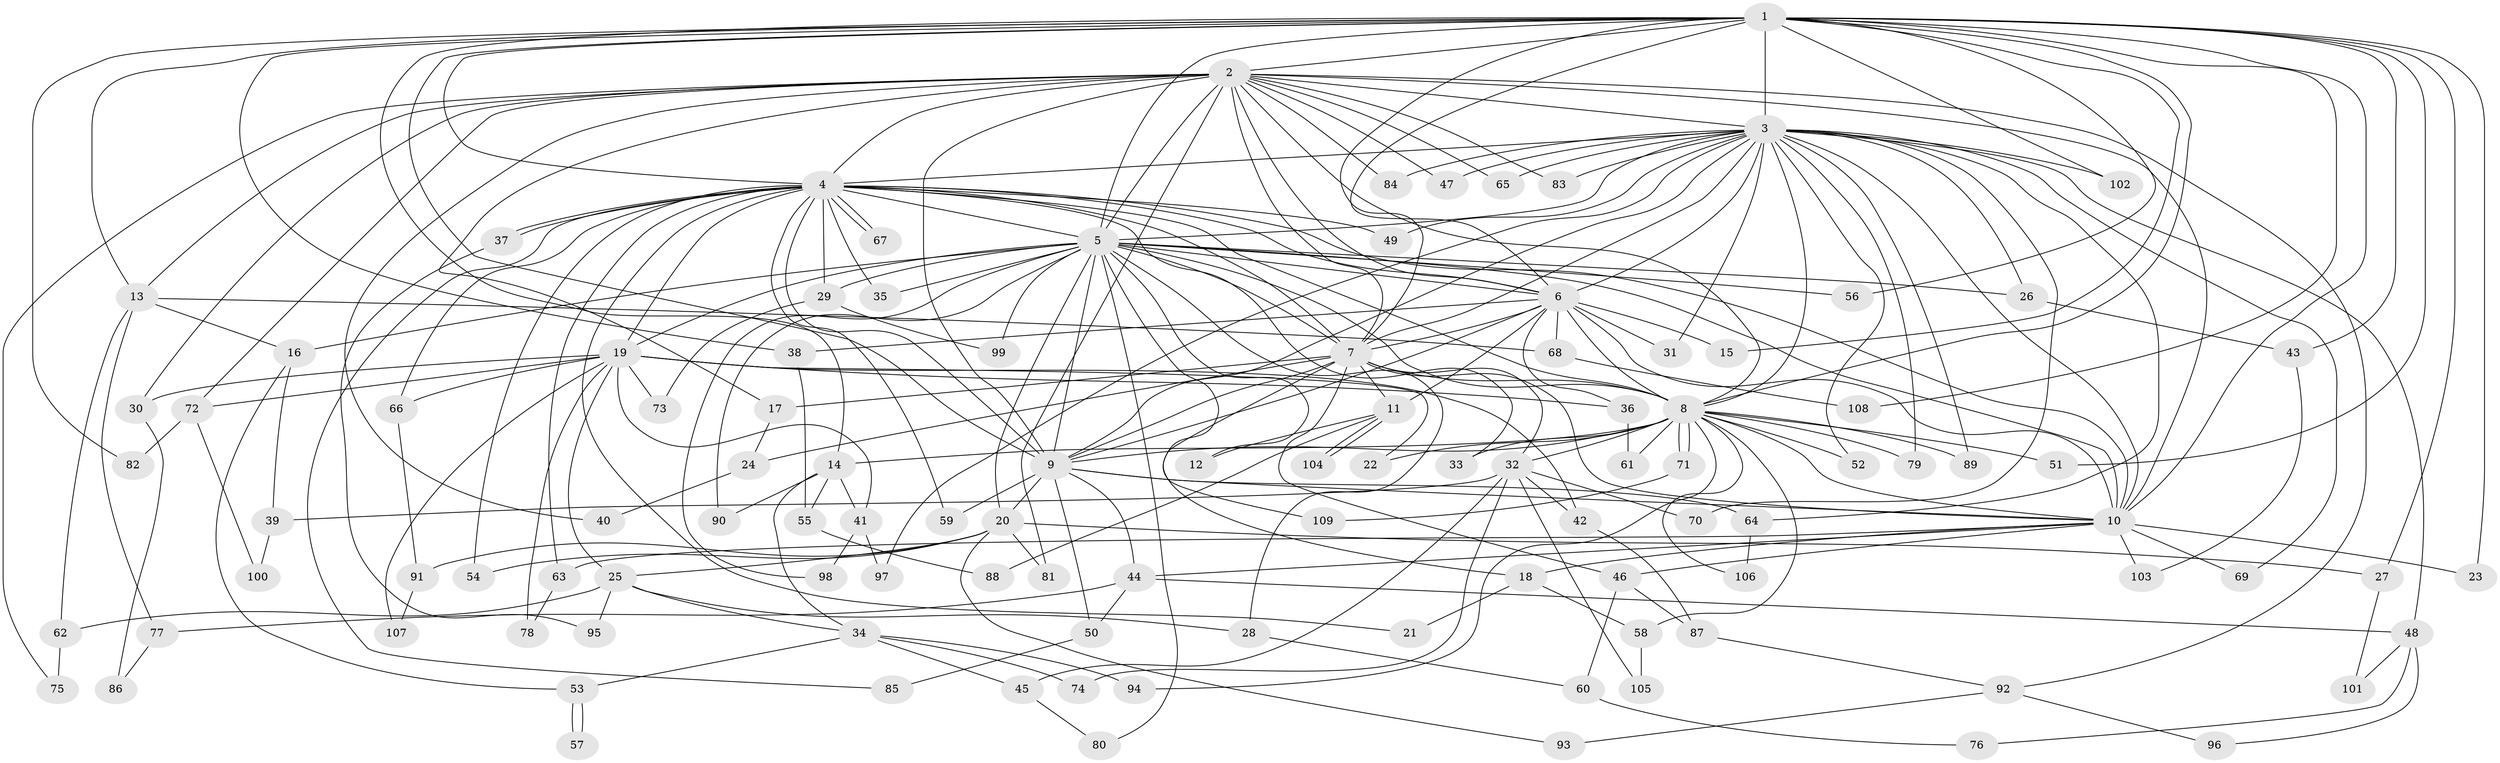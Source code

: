 // coarse degree distribution, {3: 0.0625, 2: 0.28125, 1: 0.46875, 21: 0.03125, 11: 0.0625, 9: 0.03125, 5: 0.03125, 6: 0.03125}
// Generated by graph-tools (version 1.1) at 2025/48/03/04/25 21:48:04]
// undirected, 109 vertices, 243 edges
graph export_dot {
graph [start="1"]
  node [color=gray90,style=filled];
  1;
  2;
  3;
  4;
  5;
  6;
  7;
  8;
  9;
  10;
  11;
  12;
  13;
  14;
  15;
  16;
  17;
  18;
  19;
  20;
  21;
  22;
  23;
  24;
  25;
  26;
  27;
  28;
  29;
  30;
  31;
  32;
  33;
  34;
  35;
  36;
  37;
  38;
  39;
  40;
  41;
  42;
  43;
  44;
  45;
  46;
  47;
  48;
  49;
  50;
  51;
  52;
  53;
  54;
  55;
  56;
  57;
  58;
  59;
  60;
  61;
  62;
  63;
  64;
  65;
  66;
  67;
  68;
  69;
  70;
  71;
  72;
  73;
  74;
  75;
  76;
  77;
  78;
  79;
  80;
  81;
  82;
  83;
  84;
  85;
  86;
  87;
  88;
  89;
  90;
  91;
  92;
  93;
  94;
  95;
  96;
  97;
  98;
  99;
  100;
  101;
  102;
  103;
  104;
  105;
  106;
  107;
  108;
  109;
  1 -- 2;
  1 -- 3;
  1 -- 4;
  1 -- 5;
  1 -- 6;
  1 -- 7;
  1 -- 8;
  1 -- 9;
  1 -- 10;
  1 -- 13;
  1 -- 14;
  1 -- 15;
  1 -- 23;
  1 -- 27;
  1 -- 38;
  1 -- 43;
  1 -- 51;
  1 -- 56;
  1 -- 82;
  1 -- 102;
  1 -- 108;
  2 -- 3;
  2 -- 4;
  2 -- 5;
  2 -- 6;
  2 -- 7;
  2 -- 8;
  2 -- 9;
  2 -- 10;
  2 -- 13;
  2 -- 17;
  2 -- 30;
  2 -- 40;
  2 -- 47;
  2 -- 65;
  2 -- 72;
  2 -- 75;
  2 -- 81;
  2 -- 83;
  2 -- 84;
  2 -- 92;
  3 -- 4;
  3 -- 5;
  3 -- 6;
  3 -- 7;
  3 -- 8;
  3 -- 9;
  3 -- 10;
  3 -- 26;
  3 -- 31;
  3 -- 47;
  3 -- 48;
  3 -- 49;
  3 -- 52;
  3 -- 64;
  3 -- 65;
  3 -- 69;
  3 -- 70;
  3 -- 79;
  3 -- 83;
  3 -- 84;
  3 -- 89;
  3 -- 97;
  3 -- 102;
  4 -- 5;
  4 -- 6;
  4 -- 7;
  4 -- 8;
  4 -- 9;
  4 -- 10;
  4 -- 19;
  4 -- 21;
  4 -- 29;
  4 -- 33;
  4 -- 35;
  4 -- 37;
  4 -- 37;
  4 -- 49;
  4 -- 54;
  4 -- 59;
  4 -- 63;
  4 -- 66;
  4 -- 67;
  4 -- 67;
  4 -- 85;
  5 -- 6;
  5 -- 7;
  5 -- 8;
  5 -- 9;
  5 -- 10;
  5 -- 12;
  5 -- 16;
  5 -- 19;
  5 -- 20;
  5 -- 26;
  5 -- 28;
  5 -- 29;
  5 -- 35;
  5 -- 56;
  5 -- 80;
  5 -- 90;
  5 -- 98;
  5 -- 99;
  5 -- 109;
  6 -- 7;
  6 -- 8;
  6 -- 9;
  6 -- 10;
  6 -- 11;
  6 -- 15;
  6 -- 31;
  6 -- 36;
  6 -- 38;
  6 -- 68;
  7 -- 8;
  7 -- 9;
  7 -- 10;
  7 -- 11;
  7 -- 17;
  7 -- 18;
  7 -- 24;
  7 -- 32;
  7 -- 46;
  8 -- 9;
  8 -- 10;
  8 -- 14;
  8 -- 22;
  8 -- 32;
  8 -- 33;
  8 -- 51;
  8 -- 52;
  8 -- 58;
  8 -- 61;
  8 -- 71;
  8 -- 71;
  8 -- 79;
  8 -- 89;
  8 -- 94;
  8 -- 106;
  9 -- 10;
  9 -- 20;
  9 -- 44;
  9 -- 50;
  9 -- 59;
  9 -- 64;
  10 -- 18;
  10 -- 23;
  10 -- 44;
  10 -- 46;
  10 -- 63;
  10 -- 69;
  10 -- 103;
  11 -- 12;
  11 -- 88;
  11 -- 104;
  11 -- 104;
  13 -- 16;
  13 -- 62;
  13 -- 68;
  13 -- 77;
  14 -- 34;
  14 -- 41;
  14 -- 55;
  14 -- 90;
  16 -- 39;
  16 -- 53;
  17 -- 24;
  18 -- 21;
  18 -- 58;
  19 -- 22;
  19 -- 25;
  19 -- 30;
  19 -- 36;
  19 -- 41;
  19 -- 42;
  19 -- 66;
  19 -- 72;
  19 -- 73;
  19 -- 78;
  19 -- 107;
  20 -- 25;
  20 -- 27;
  20 -- 54;
  20 -- 81;
  20 -- 91;
  20 -- 93;
  24 -- 40;
  25 -- 28;
  25 -- 34;
  25 -- 62;
  25 -- 95;
  26 -- 43;
  27 -- 101;
  28 -- 60;
  29 -- 73;
  29 -- 99;
  30 -- 86;
  32 -- 39;
  32 -- 42;
  32 -- 45;
  32 -- 70;
  32 -- 74;
  32 -- 105;
  34 -- 45;
  34 -- 53;
  34 -- 74;
  34 -- 94;
  36 -- 61;
  37 -- 95;
  38 -- 55;
  39 -- 100;
  41 -- 97;
  41 -- 98;
  42 -- 87;
  43 -- 103;
  44 -- 48;
  44 -- 50;
  44 -- 77;
  45 -- 80;
  46 -- 60;
  46 -- 87;
  48 -- 76;
  48 -- 96;
  48 -- 101;
  50 -- 85;
  53 -- 57;
  53 -- 57;
  55 -- 88;
  58 -- 105;
  60 -- 76;
  62 -- 75;
  63 -- 78;
  64 -- 106;
  66 -- 91;
  68 -- 108;
  71 -- 109;
  72 -- 82;
  72 -- 100;
  77 -- 86;
  87 -- 92;
  91 -- 107;
  92 -- 93;
  92 -- 96;
}
